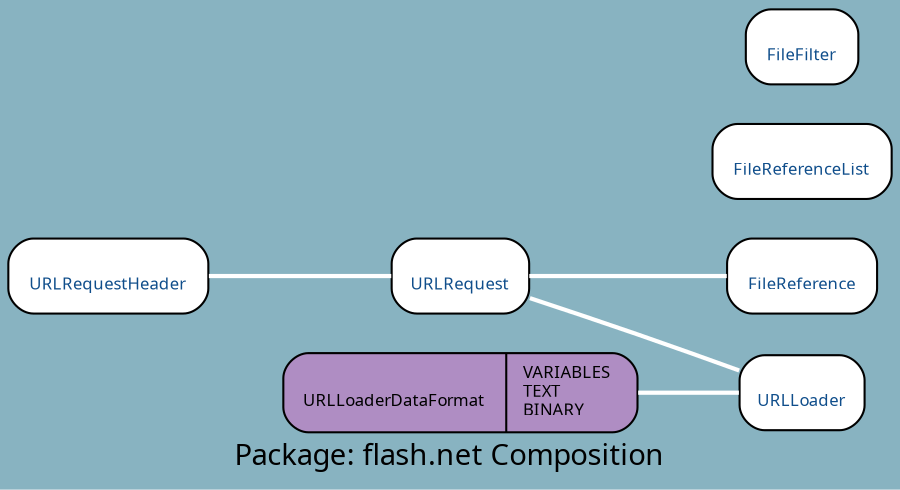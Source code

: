 digraph uml {
	graph [label="Package: flash.net Composition", ratio=compress, rankdir=RL, smoothing=avg_dist, overlap=false, fontname="DejaVu Sans Condenesed", fontsize=14, bgcolor="#88B3C1", fontcolor=black];
	node [label="\N", fontname="DejaVu Sans Condenesed", fontsize=8, shape=record, color=black, fontcolor=black];
	edge [fontname="DejaVu Sans Condenesed", fontsize=8, color=black, fontcolor=black];
	graph [lp="215,12",
		bb="0,0,430,225"];
	"flash.net.URLRequestHeader" [label="{\nURLRequestHeader}", fontcolor="#104E8B", style="rounded,filled", fillcolor=white, URL="../types/flash/net/URLRequestHeader.html", tooltip="\nURLRequestHeader", pos="49,99", rects="1,81,98,117", width="1.33", height="0.50"];
	"flash.net.URLRequest" [label="{\nURLRequest}", fontcolor="#104E8B", style="rounded,filled", fillcolor=white, URL="../types/flash/net/URLRequest.html", tooltip="\nURLRequest", pos="220,99", rects="187,81,253,117", width="0.92", height="0.50"];
	"flash.net.URLLoader" [label="{\nURLLoader}", fontcolor="#104E8B", style="rounded,filled", fillcolor=white, URL="../types/flash/net/URLLoader.html", tooltip="\nURLLoader", pos="386,44", rects="356,26,417,62", width="0.83", height="0.50"];
	"flash.net.URLLoaderDataFormat" [label="{\nURLLoaderDataFormat|VARIABLES\lTEXT\lBINARY\l}", style="rounded,filled", fillcolor="#af8dc3", pos="220,44", rects="135,25,246,63 246,25,306,63", width="2.36", height="0.53"];
	"flash.net.FileReferenceList" [label="{\nFileReferenceList}", fontcolor="#104E8B", style="rounded,filled", fillcolor=white, URL="../types/flash/net/FileReferenceList.html", tooltip="\nFileReferenceList", pos="386,153", rects="343,135,430,171", width="1.19", height="0.50"];
	"flash.net.FileFilter" [label="{\nFileFilter}", fontcolor="#104E8B", style="rounded,filled", fillcolor=white, URL="../types/flash/net/FileFilter.html", tooltip="\nFileFilter", pos="386,207", rects="359,189,413,225", width="0.75", height="0.50"];
	"flash.net.FileReference" [label="{\nFileReference}", fontcolor="#104E8B", style="rounded,filled", fillcolor=white, URL="../types/flash/net/FileReference.html", tooltip="\nFileReference", pos="386,99", rects="350,81,422,117", width="1.00", height="0.50"];
	"flash.net.URLRequest" -> "flash.net.URLRequestHeader" [color=white, style=bold, arrowhead=none, arrowtail=diamond, arrowsize=1, pos="s,187,99 175,99 151,99 123,99 98,99"];
	"flash.net.URLLoader" -> "flash.net.URLLoaderDataFormat" [color=white, style=bold, arrowhead=none, arrowtail=diamond, arrowsize=1, pos="s,356,44 344,44 332,44 319,44 306,44"];
	"flash.net.URLLoader" -> "flash.net.URLRequest" [color=white, style=bold, arrowhead=none, arrowtail=diamond, arrowsize=1, pos="s,356,55 344,59 332,63 318,68 306,72 288,78 269,84 253,89"];
	"flash.net.FileReference" -> "flash.net.URLRequest" [color=white, style=bold, arrowhead=none, arrowtail=diamond, arrowsize=1, pos="s,350,99 338,99 311,99 277,99 253,99"];
}
